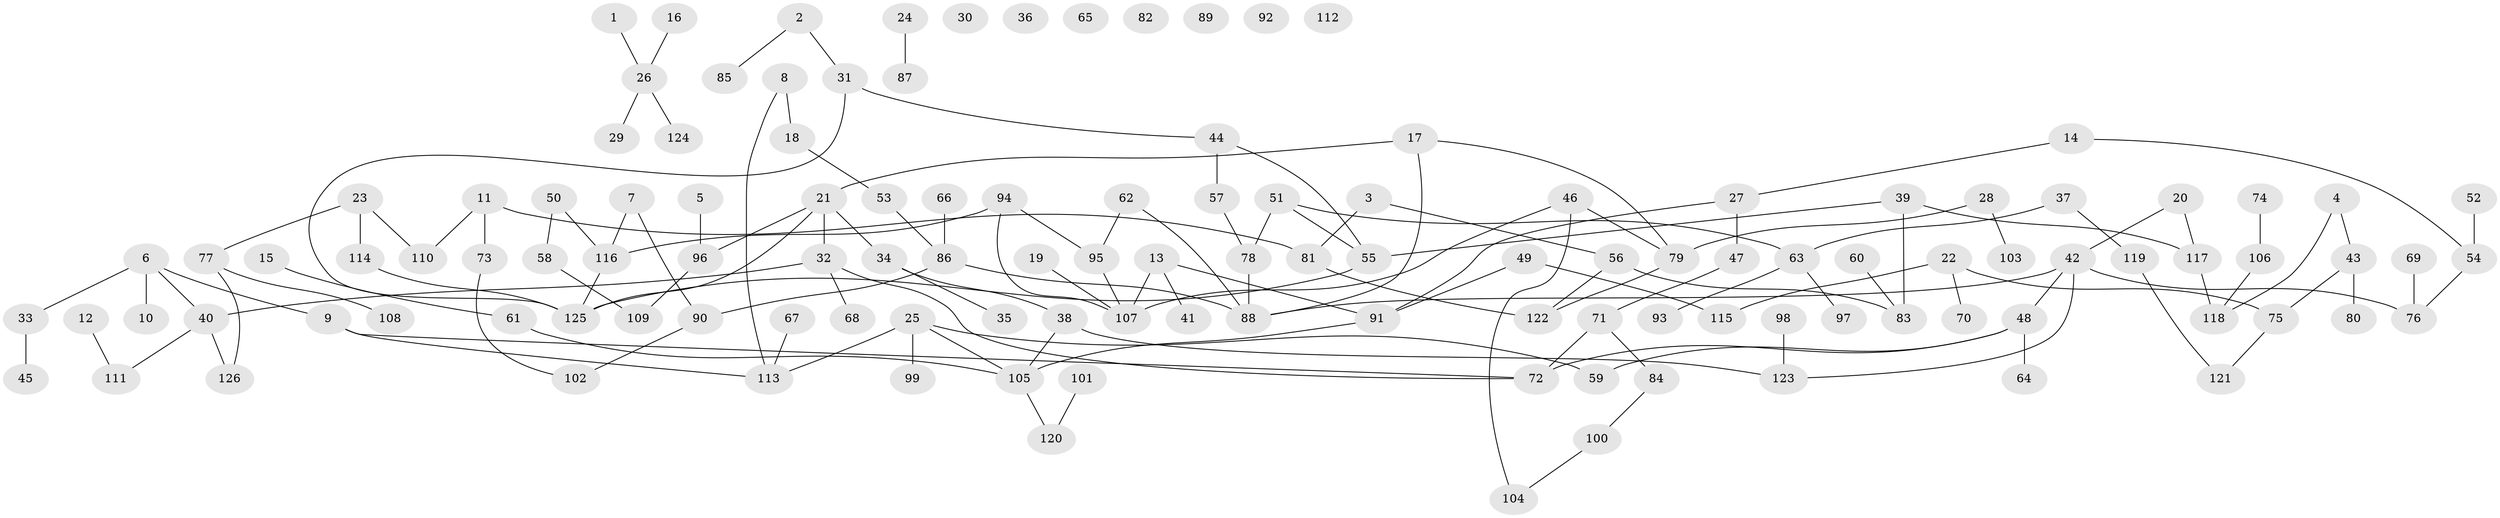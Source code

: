 // Generated by graph-tools (version 1.1) at 2025/33/03/09/25 02:33:28]
// undirected, 126 vertices, 142 edges
graph export_dot {
graph [start="1"]
  node [color=gray90,style=filled];
  1;
  2;
  3;
  4;
  5;
  6;
  7;
  8;
  9;
  10;
  11;
  12;
  13;
  14;
  15;
  16;
  17;
  18;
  19;
  20;
  21;
  22;
  23;
  24;
  25;
  26;
  27;
  28;
  29;
  30;
  31;
  32;
  33;
  34;
  35;
  36;
  37;
  38;
  39;
  40;
  41;
  42;
  43;
  44;
  45;
  46;
  47;
  48;
  49;
  50;
  51;
  52;
  53;
  54;
  55;
  56;
  57;
  58;
  59;
  60;
  61;
  62;
  63;
  64;
  65;
  66;
  67;
  68;
  69;
  70;
  71;
  72;
  73;
  74;
  75;
  76;
  77;
  78;
  79;
  80;
  81;
  82;
  83;
  84;
  85;
  86;
  87;
  88;
  89;
  90;
  91;
  92;
  93;
  94;
  95;
  96;
  97;
  98;
  99;
  100;
  101;
  102;
  103;
  104;
  105;
  106;
  107;
  108;
  109;
  110;
  111;
  112;
  113;
  114;
  115;
  116;
  117;
  118;
  119;
  120;
  121;
  122;
  123;
  124;
  125;
  126;
  1 -- 26;
  2 -- 31;
  2 -- 85;
  3 -- 56;
  3 -- 81;
  4 -- 43;
  4 -- 118;
  5 -- 96;
  6 -- 9;
  6 -- 10;
  6 -- 33;
  6 -- 40;
  7 -- 90;
  7 -- 116;
  8 -- 18;
  8 -- 113;
  9 -- 72;
  9 -- 113;
  11 -- 73;
  11 -- 81;
  11 -- 110;
  12 -- 111;
  13 -- 41;
  13 -- 91;
  13 -- 107;
  14 -- 27;
  14 -- 54;
  15 -- 61;
  16 -- 26;
  17 -- 21;
  17 -- 79;
  17 -- 88;
  18 -- 53;
  19 -- 107;
  20 -- 42;
  20 -- 117;
  21 -- 32;
  21 -- 34;
  21 -- 96;
  21 -- 125;
  22 -- 70;
  22 -- 75;
  22 -- 115;
  23 -- 77;
  23 -- 110;
  23 -- 114;
  24 -- 87;
  25 -- 59;
  25 -- 99;
  25 -- 105;
  25 -- 113;
  26 -- 29;
  26 -- 124;
  27 -- 47;
  27 -- 91;
  28 -- 79;
  28 -- 103;
  31 -- 44;
  31 -- 125;
  32 -- 40;
  32 -- 68;
  32 -- 72;
  33 -- 45;
  34 -- 35;
  34 -- 38;
  37 -- 63;
  37 -- 119;
  38 -- 105;
  38 -- 123;
  39 -- 55;
  39 -- 83;
  39 -- 117;
  40 -- 111;
  40 -- 126;
  42 -- 48;
  42 -- 76;
  42 -- 88;
  42 -- 123;
  43 -- 75;
  43 -- 80;
  44 -- 55;
  44 -- 57;
  46 -- 79;
  46 -- 104;
  46 -- 107;
  47 -- 71;
  48 -- 59;
  48 -- 64;
  48 -- 72;
  49 -- 91;
  49 -- 115;
  50 -- 58;
  50 -- 116;
  51 -- 55;
  51 -- 63;
  51 -- 78;
  52 -- 54;
  53 -- 86;
  54 -- 76;
  55 -- 125;
  56 -- 83;
  56 -- 122;
  57 -- 78;
  58 -- 109;
  60 -- 83;
  61 -- 105;
  62 -- 88;
  62 -- 95;
  63 -- 93;
  63 -- 97;
  66 -- 86;
  67 -- 113;
  69 -- 76;
  71 -- 72;
  71 -- 84;
  73 -- 102;
  74 -- 106;
  75 -- 121;
  77 -- 108;
  77 -- 126;
  78 -- 88;
  79 -- 122;
  81 -- 122;
  84 -- 100;
  86 -- 88;
  86 -- 90;
  90 -- 102;
  91 -- 105;
  94 -- 95;
  94 -- 107;
  94 -- 116;
  95 -- 107;
  96 -- 109;
  98 -- 123;
  100 -- 104;
  101 -- 120;
  105 -- 120;
  106 -- 118;
  114 -- 125;
  116 -- 125;
  117 -- 118;
  119 -- 121;
}
